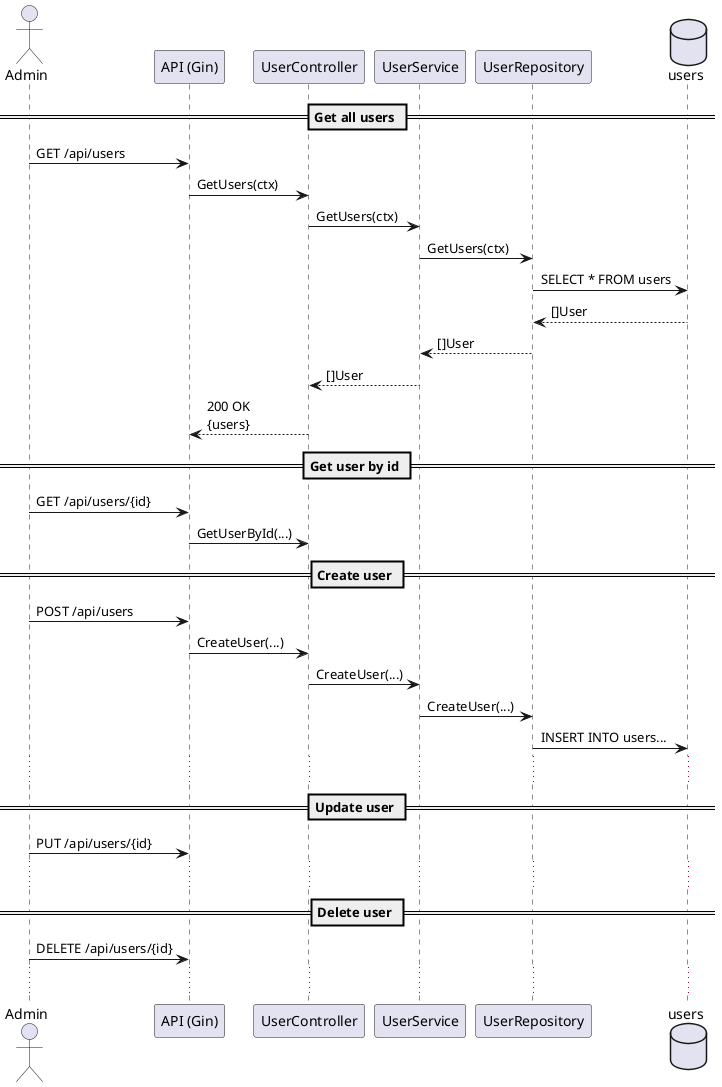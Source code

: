 @startuml UserCRUD
actor Admin
participant "API (Gin)" as Api
participant UserController
participant UserService
participant UserRepository
database users

== Get all users ==
Admin -> Api: GET /api/users
Api -> UserController: GetUsers(ctx)
UserController -> UserService: GetUsers(ctx)
UserService -> UserRepository: GetUsers(ctx)
UserRepository -> users: SELECT * FROM users
users --> UserRepository: []User
UserRepository --> UserService: []User
UserService --> UserController: []User
UserController --> Api: 200 OK\n{users}

== Get user by id ==
Admin -> Api: GET /api/users/{id}
Api -> UserController: GetUserById(...)

== Create user ==
Admin -> Api: POST /api/users
Api -> UserController: CreateUser(...)
UserController -> UserService: CreateUser(...)
UserService -> UserRepository: CreateUser(...)
UserRepository -> users: INSERT INTO users...
...

== Update user ==
Admin -> Api: PUT /api/users/{id}
...

== Delete user ==
Admin -> Api: DELETE /api/users/{id}
...
@enduml
